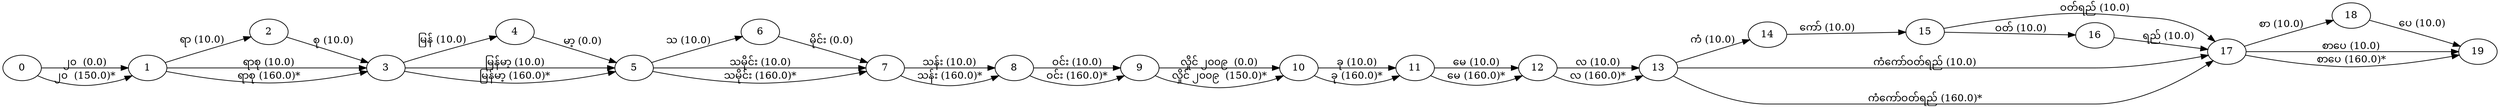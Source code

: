 digraph DAG {
  rankdir=LR;
  0 -> 1 [label="၂၀  (0.0)"];
  0 -> 1 [label="၂၀  (150.0)*"];
  1 -> 2 [label="ရာ (10.0)"];
  1 -> 3 [label="ရာစု (10.0)"];
  1 -> 3 [label="ရာစု (160.0)*"];
  2 -> 3 [label="စု (10.0)"];
  3 -> 4 [label="မြန် (10.0)"];
  3 -> 5 [label="မြန်မာ့ (10.0)"];
  3 -> 5 [label="မြန်မာ့ (160.0)*"];
  4 -> 5 [label="မာ့ (0.0)"];
  5 -> 6 [label="သ (10.0)"];
  5 -> 7 [label="သမိုင်း (10.0)"];
  5 -> 7 [label="သမိုင်း (160.0)*"];
  6 -> 7 [label="မိုင်း (0.0)"];
  7 -> 8 [label="သန်း (10.0)"];
  7 -> 8 [label="သန်း (160.0)*"];
  8 -> 9 [label="ဝင်း (10.0)"];
  8 -> 9 [label="ဝင်း (160.0)*"];
  9 -> 10 [label="လှိုင် ၂၀၀၉  (0.0)"];
  9 -> 10 [label="လှိုင် ၂၀၀၉  (150.0)*"];
  10 -> 11 [label="ခု (10.0)"];
  10 -> 11 [label="ခု (160.0)*"];
  11 -> 12 [label="မေ (10.0)"];
  11 -> 12 [label="မေ (160.0)*"];
  12 -> 13 [label="လ (10.0)"];
  12 -> 13 [label="လ (160.0)*"];
  13 -> 14 [label="ကံ (10.0)"];
  13 -> 17 [label="ကံကော်ဝတ်ရည် (10.0)"];
  13 -> 17 [label="ကံကော်ဝတ်ရည် (160.0)*"];
  14 -> 15 [label="ကော် (10.0)"];
  15 -> 16 [label="ဝတ် (10.0)"];
  15 -> 17 [label="ဝတ်ရည် (10.0)"];
  16 -> 17 [label="ရည် (10.0)"];
  17 -> 18 [label="စာ (10.0)"];
  17 -> 19 [label="စာပေ (10.0)"];
  17 -> 19 [label="စာပေ (160.0)*"];
  18 -> 19 [label="ပေ (10.0)"];
}